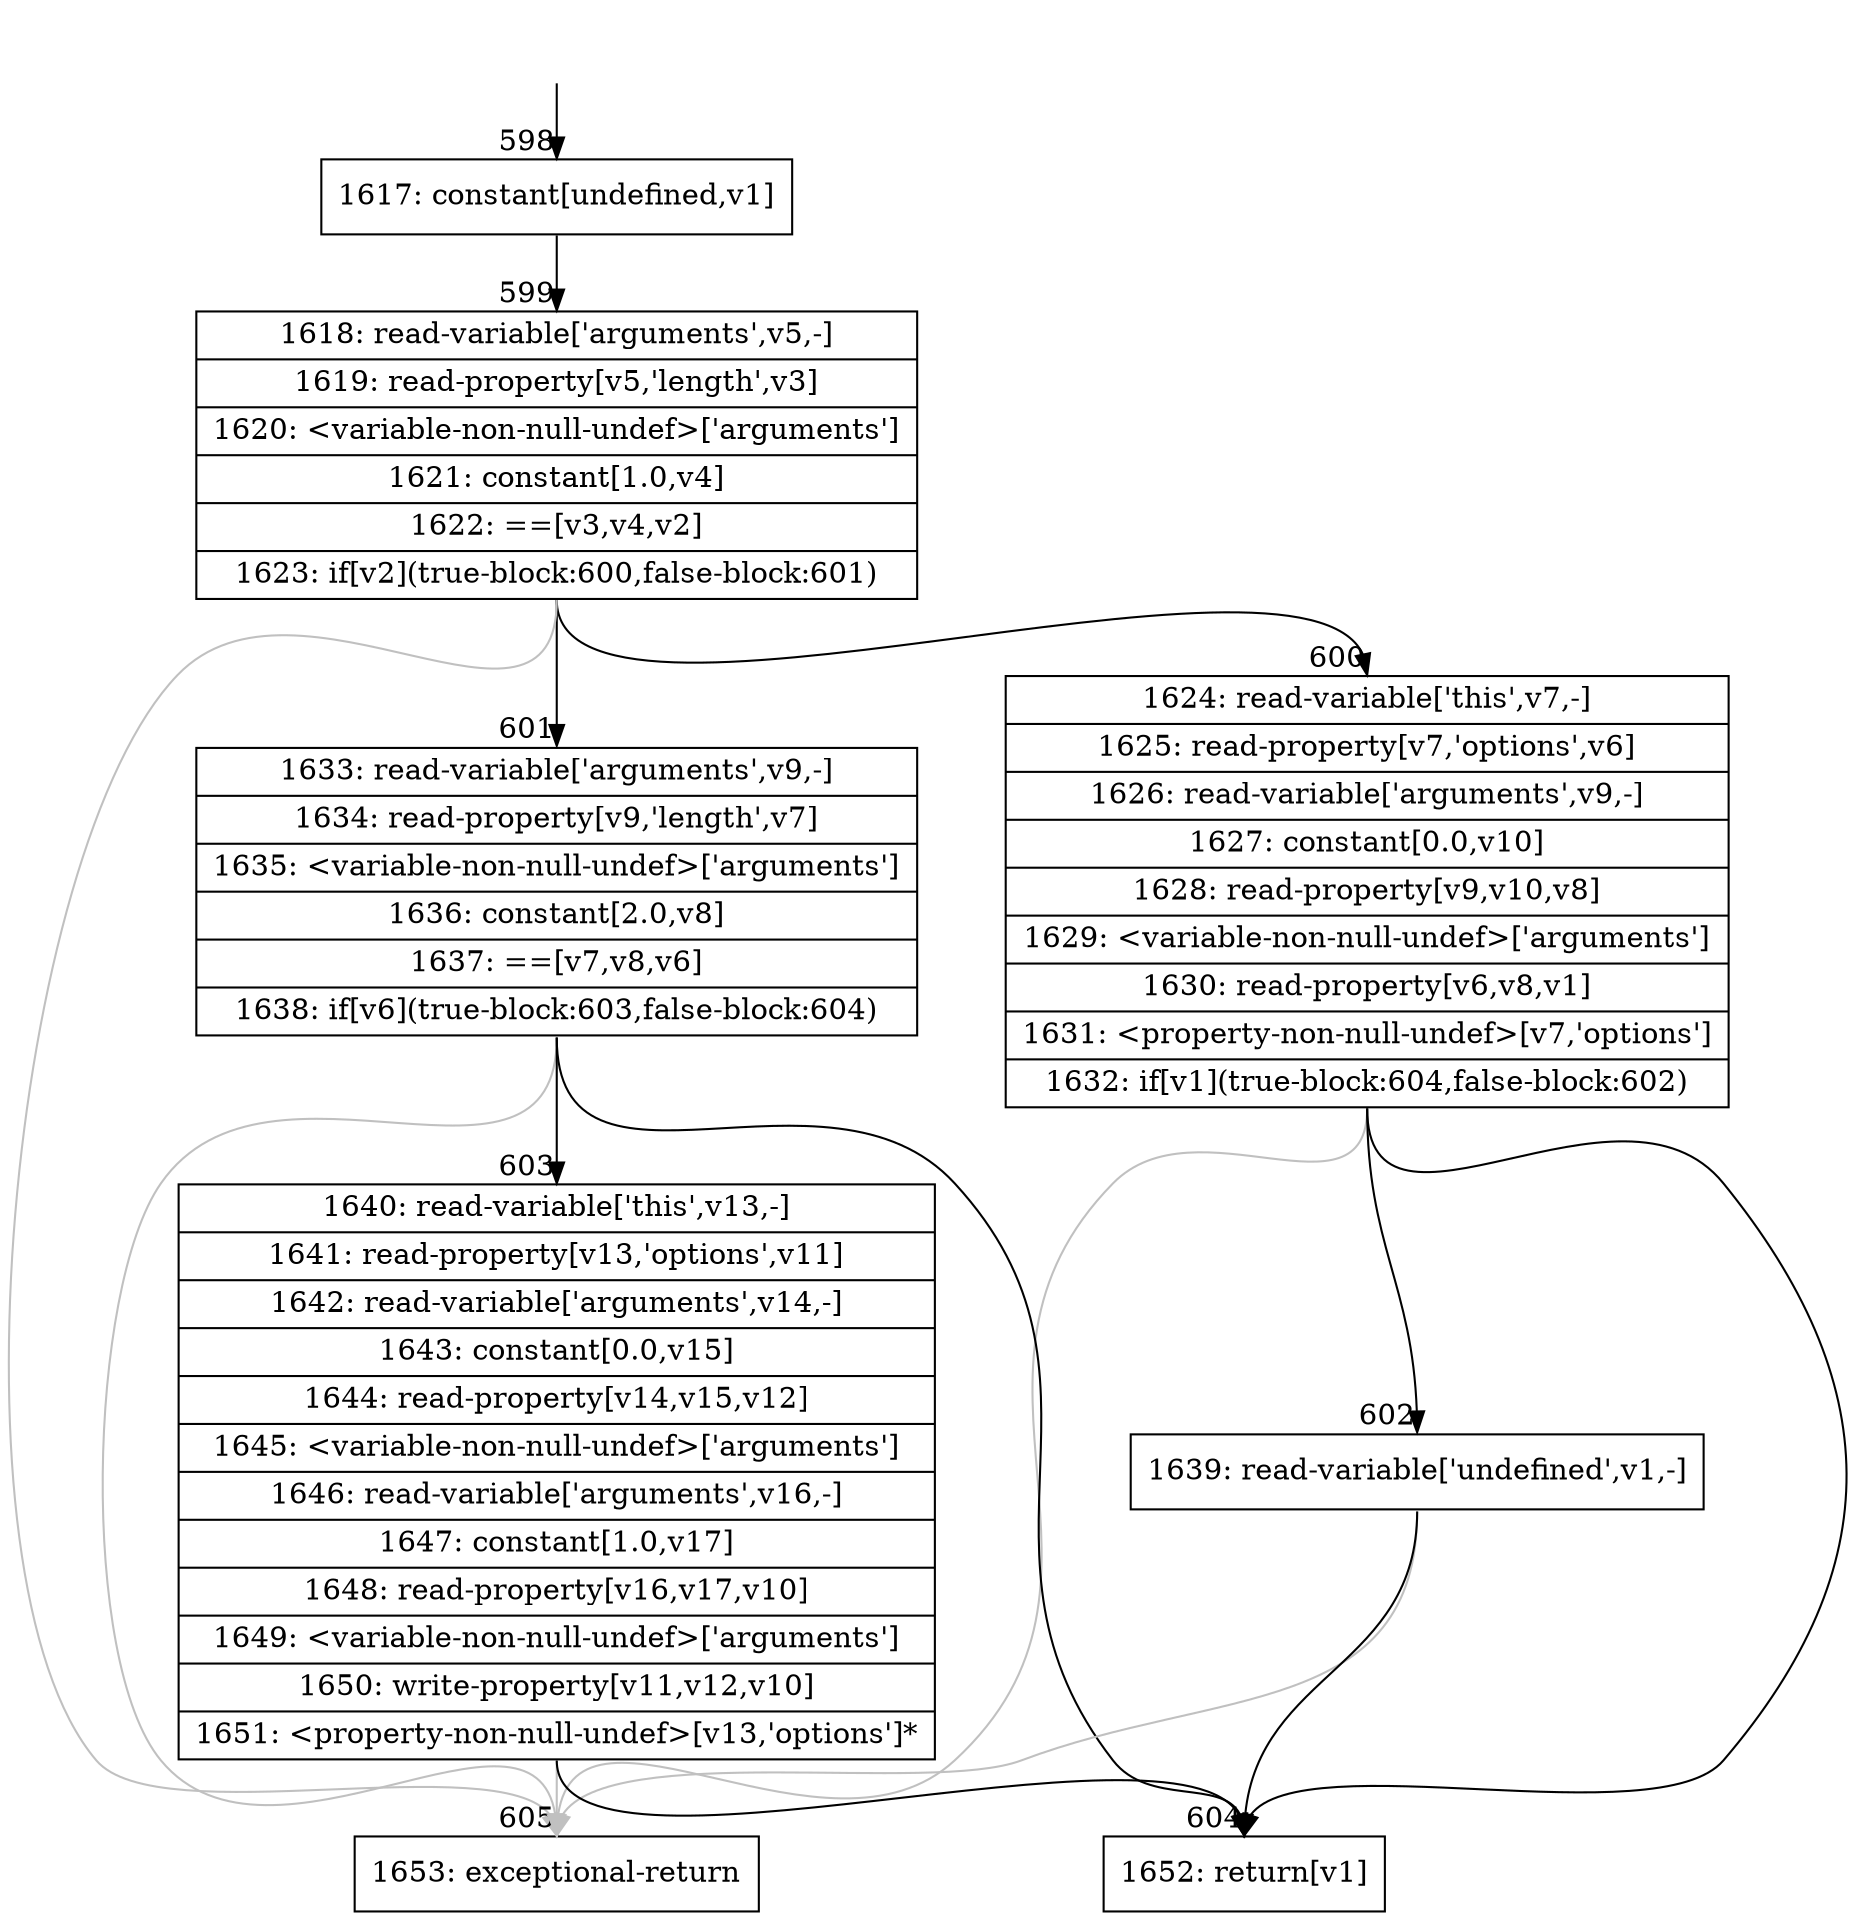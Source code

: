 digraph {
rankdir="TD"
BB_entry49[shape=none,label=""];
BB_entry49 -> BB598 [tailport=s, headport=n, headlabel="    598"]
BB598 [shape=record label="{1617: constant[undefined,v1]}" ] 
BB598 -> BB599 [tailport=s, headport=n, headlabel="      599"]
BB599 [shape=record label="{1618: read-variable['arguments',v5,-]|1619: read-property[v5,'length',v3]|1620: \<variable-non-null-undef\>['arguments']|1621: constant[1.0,v4]|1622: ==[v3,v4,v2]|1623: if[v2](true-block:600,false-block:601)}" ] 
BB599 -> BB600 [tailport=s, headport=n, headlabel="      600"]
BB599 -> BB601 [tailport=s, headport=n, headlabel="      601"]
BB599 -> BB605 [tailport=s, headport=n, color=gray, headlabel="      605"]
BB600 [shape=record label="{1624: read-variable['this',v7,-]|1625: read-property[v7,'options',v6]|1626: read-variable['arguments',v9,-]|1627: constant[0.0,v10]|1628: read-property[v9,v10,v8]|1629: \<variable-non-null-undef\>['arguments']|1630: read-property[v6,v8,v1]|1631: \<property-non-null-undef\>[v7,'options']|1632: if[v1](true-block:604,false-block:602)}" ] 
BB600 -> BB604 [tailport=s, headport=n, headlabel="      604"]
BB600 -> BB602 [tailport=s, headport=n, headlabel="      602"]
BB600 -> BB605 [tailport=s, headport=n, color=gray]
BB601 [shape=record label="{1633: read-variable['arguments',v9,-]|1634: read-property[v9,'length',v7]|1635: \<variable-non-null-undef\>['arguments']|1636: constant[2.0,v8]|1637: ==[v7,v8,v6]|1638: if[v6](true-block:603,false-block:604)}" ] 
BB601 -> BB603 [tailport=s, headport=n, headlabel="      603"]
BB601 -> BB604 [tailport=s, headport=n]
BB601 -> BB605 [tailport=s, headport=n, color=gray]
BB602 [shape=record label="{1639: read-variable['undefined',v1,-]}" ] 
BB602 -> BB604 [tailport=s, headport=n]
BB602 -> BB605 [tailport=s, headport=n, color=gray]
BB603 [shape=record label="{1640: read-variable['this',v13,-]|1641: read-property[v13,'options',v11]|1642: read-variable['arguments',v14,-]|1643: constant[0.0,v15]|1644: read-property[v14,v15,v12]|1645: \<variable-non-null-undef\>['arguments']|1646: read-variable['arguments',v16,-]|1647: constant[1.0,v17]|1648: read-property[v16,v17,v10]|1649: \<variable-non-null-undef\>['arguments']|1650: write-property[v11,v12,v10]|1651: \<property-non-null-undef\>[v13,'options']*}" ] 
BB603 -> BB604 [tailport=s, headport=n]
BB603 -> BB605 [tailport=s, headport=n, color=gray]
BB604 [shape=record label="{1652: return[v1]}" ] 
BB605 [shape=record label="{1653: exceptional-return}" ] 
//#$~ 463
}
